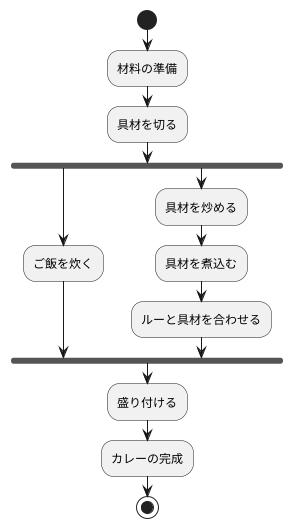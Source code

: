 @startuml カレー

start


:材料の準備;
:具材を切る;

fork 
:ご飯を炊く;
fork again
:具材を炒める;
:具材を煮込む;
:ルーと具材を合わせる;

end fork

:盛り付ける;
:カレーの完成;

stop

@enduml
